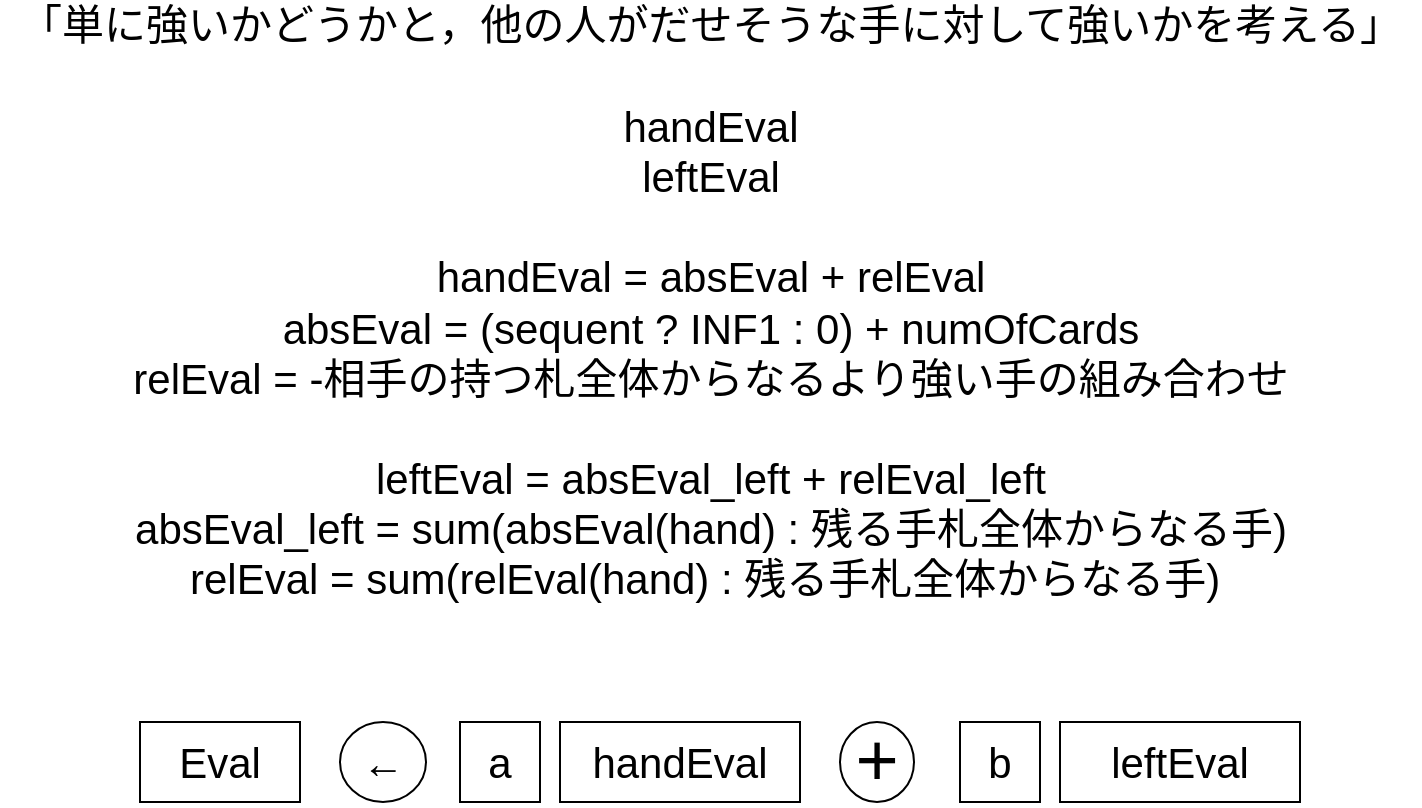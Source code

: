 <mxfile>
    <diagram id="mpTnQIsB4rcMQrHkO9SJ" name="Page-1">
        <mxGraphModel dx="1214" dy="676" grid="1" gridSize="10" guides="1" tooltips="1" connect="1" arrows="1" fold="1" page="1" pageScale="1" pageWidth="827" pageHeight="1169" math="0" shadow="0">
            <root>
                <mxCell id="0"/>
                <mxCell id="1" parent="0"/>
                <mxCell id="2" value="&lt;div style=&quot;font-size: 21px;&quot;&gt;「単に強いかどうかと，他の人がだせそうな手に対して強いかを考える」&lt;/div&gt;&lt;div style=&quot;font-size: 21px;&quot;&gt;&lt;br style=&quot;font-size: 21px;&quot;&gt;&lt;/div&gt;&lt;div style=&quot;font-size: 21px;&quot;&gt;handEval&lt;/div&gt;&lt;div style=&quot;font-size: 21px;&quot;&gt;leftEval&lt;/div&gt;&lt;div style=&quot;font-size: 21px;&quot;&gt;&lt;br style=&quot;font-size: 21px;&quot;&gt;&lt;/div&gt;&lt;div style=&quot;font-size: 21px;&quot;&gt;handEval = absEval + relEval&lt;/div&gt;&lt;div style=&quot;font-size: 21px;&quot;&gt;absEval = (sequent ? INF1 : 0) + numOfCards&lt;/div&gt;&lt;div style=&quot;font-size: 21px;&quot;&gt;relEval = -相手の持つ札全体からなるより強い手の組み合わせ&lt;/div&gt;&lt;div style=&quot;font-size: 21px;&quot;&gt;&lt;br style=&quot;font-size: 21px;&quot;&gt;&lt;/div&gt;&lt;div style=&quot;font-size: 21px;&quot;&gt;leftEval = absEval_left + relEval_left&lt;/div&gt;&lt;div style=&quot;font-size: 21px;&quot;&gt;absEval_left = sum(absEval(hand) : 残る手札全体からなる手)&lt;/div&gt;&lt;div style=&quot;font-size: 21px;&quot;&gt;relEval = sum(relEval(hand) : 残る手札全体からなる手)&amp;nbsp;&lt;/div&gt;" style="text;html=1;resizable=0;autosize=1;align=center;verticalAlign=middle;points=[];fillColor=none;strokeColor=none;rounded=0;fontSize=21;" vertex="1" parent="1">
                    <mxGeometry x="50" y="40" width="710" height="300" as="geometry"/>
                </mxCell>
                <mxCell id="3" value="handEval" style="whiteSpace=wrap;html=1;fontSize=21;" vertex="1" parent="1">
                    <mxGeometry x="330" y="400" width="120" height="40" as="geometry"/>
                </mxCell>
                <mxCell id="4" value="leftEval" style="whiteSpace=wrap;html=1;fontSize=21;" vertex="1" parent="1">
                    <mxGeometry x="580" y="400" width="120" height="40" as="geometry"/>
                </mxCell>
                <mxCell id="6" value="&lt;font style=&quot;font-size: 37px&quot;&gt;+&lt;/font&gt;" style="ellipse;whiteSpace=wrap;html=1;fontSize=21;" vertex="1" parent="1">
                    <mxGeometry x="470" y="400" width="37" height="40" as="geometry"/>
                </mxCell>
                <mxCell id="7" value="b" style="whiteSpace=wrap;html=1;fontSize=21;" vertex="1" parent="1">
                    <mxGeometry x="530" y="400" width="40" height="40" as="geometry"/>
                </mxCell>
                <mxCell id="8" value="a" style="whiteSpace=wrap;html=1;fontSize=21;" vertex="1" parent="1">
                    <mxGeometry x="280" y="400" width="40" height="40" as="geometry"/>
                </mxCell>
                <mxCell id="9" value="Eval" style="whiteSpace=wrap;html=1;fontSize=21;" vertex="1" parent="1">
                    <mxGeometry x="120" y="400" width="80" height="40" as="geometry"/>
                </mxCell>
                <mxCell id="12" value="←" style="ellipse;whiteSpace=wrap;html=1;fontSize=21;" vertex="1" parent="1">
                    <mxGeometry x="220" y="400" width="43" height="40" as="geometry"/>
                </mxCell>
            </root>
        </mxGraphModel>
    </diagram>
</mxfile>